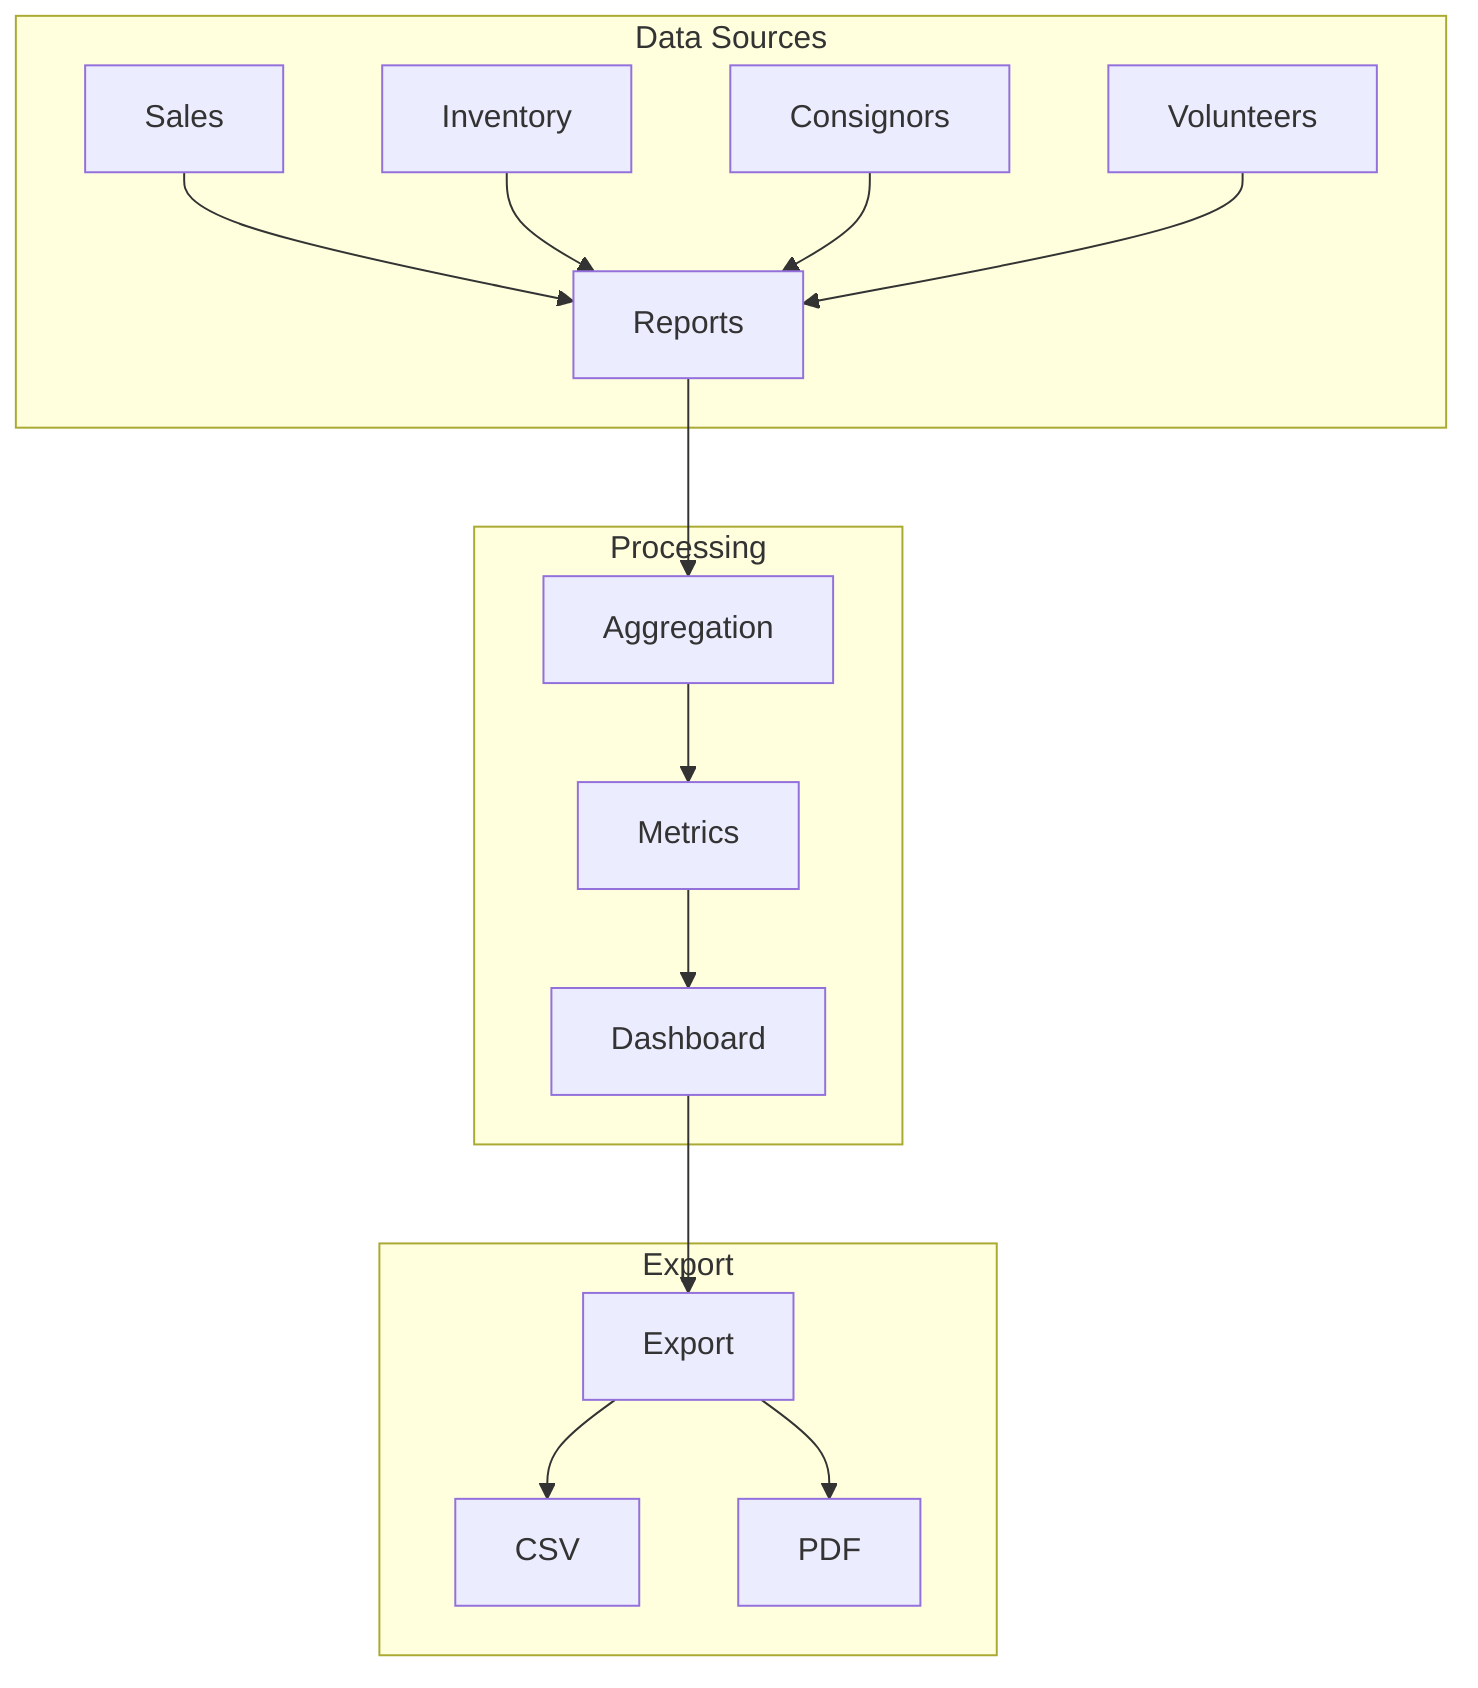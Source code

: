 graph TD
    subgraph "Data Sources"
        S[Sales] --> R[Reports]
        I[Inventory] --> R
        C[Consignors] --> R
        V[Volunteers] --> R
    end
    
    subgraph "Processing"
        R --> A[Aggregation]
        A --> M[Metrics]
        M --> D[Dashboard]
    end
    
    subgraph "Export"
        D --> E[Export]
        E --> CSV[CSV]
        E --> PDF[PDF]
    end